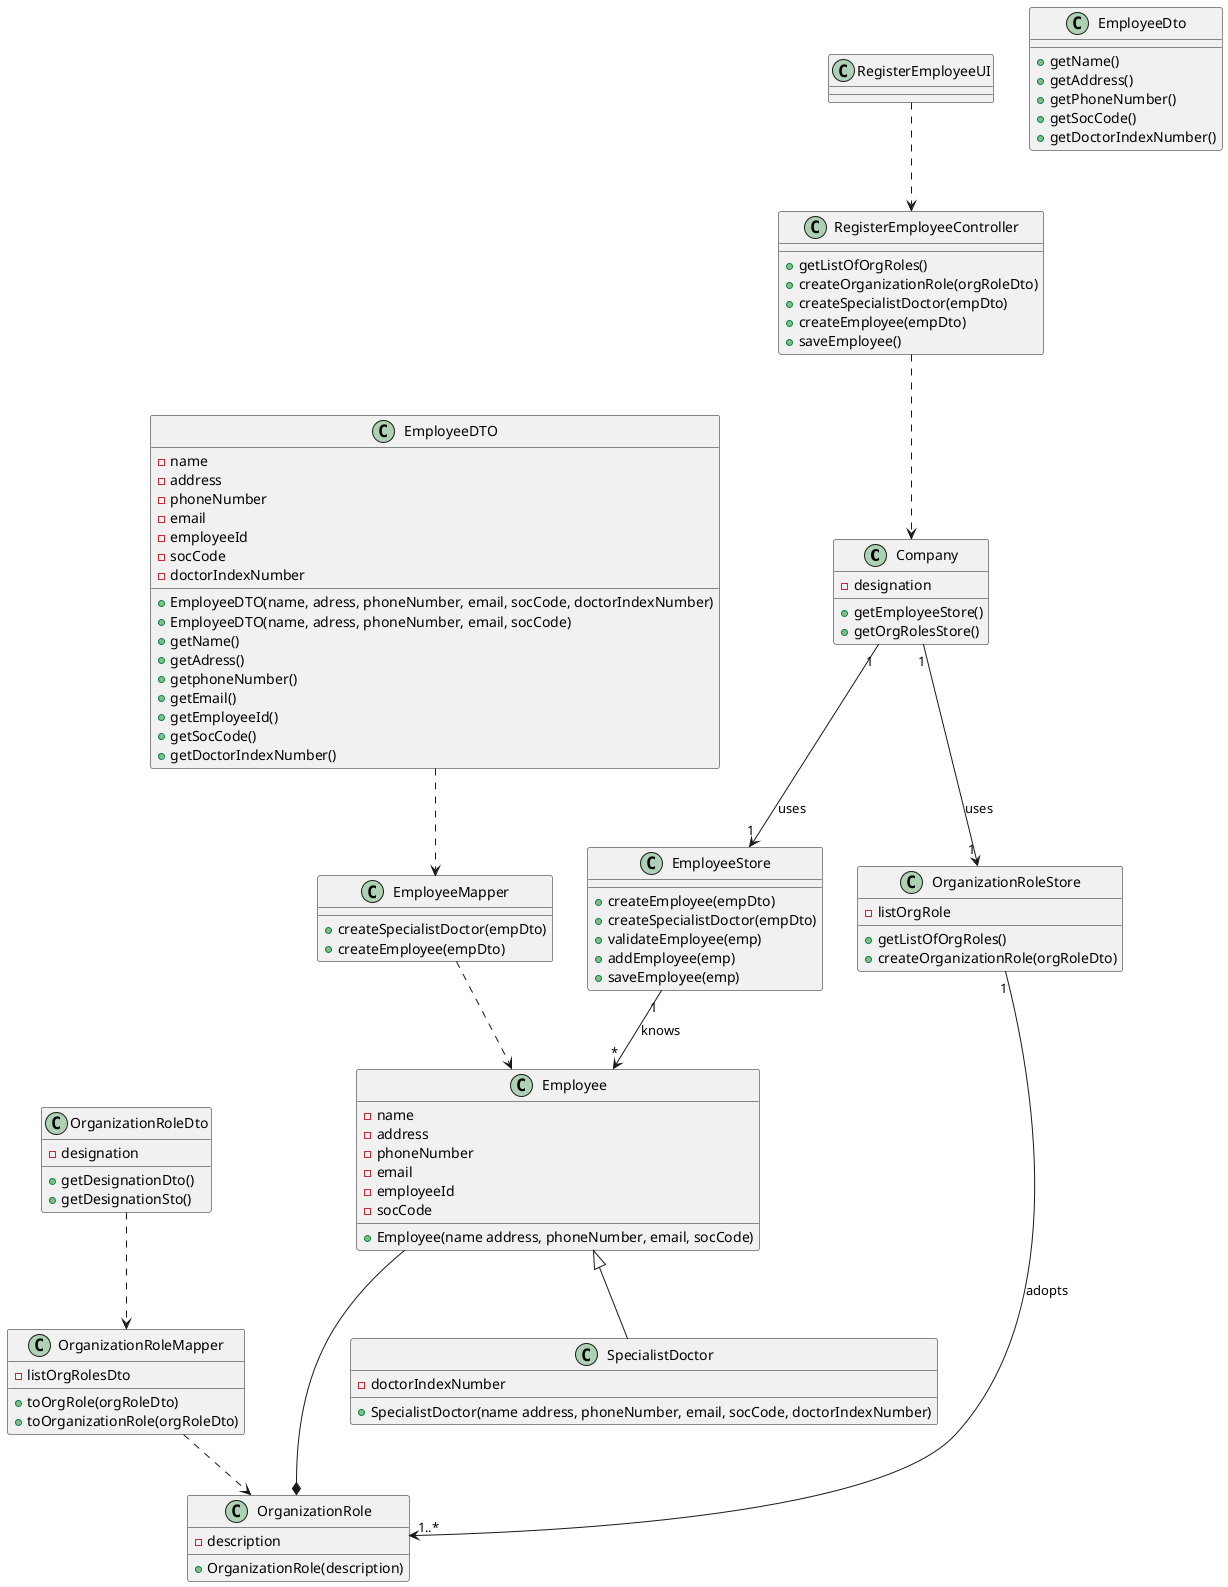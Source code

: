 @startuml
'https://plantuml.com/class-diagram

class Company
class Employee
class EmployeeStore
class RegisterEmployeeUI
class RegisterEmployeeController
class OrganizationRole
class SpecialistDoctor
class OrganizationRoleMapper
class EmployeeDTO
class EmployeeMapper
class OrganizationRoleStore
class EmployeeDTO
class EmployeeMapper


class Company{
-designation
+getEmployeeStore()
+getOrgRolesStore()

}

class Employee{
-name
-address
-phoneNumber
-email
-employeeId
-socCode
+Employee(name address, phoneNumber, email, socCode)

}
class SpecialistDoctor{
-doctorIndexNumber
+SpecialistDoctor(name address, phoneNumber, email, socCode, doctorIndexNumber)

}

class OrganizationRole{
-description
+OrganizationRole(description)
}



class EmployeeStore{
+createEmployee(empDto)
+createSpecialistDoctor(empDto)
+validateEmployee(emp)
+addEmployee(emp)
+saveEmployee(emp)
}

class RegisterEmployeeController{
+getListOfOrgRoles()
+createOrganizationRole(orgRoleDto)
+createSpecialistDoctor(empDto)
+createEmployee(empDto)
+saveEmployee()

}
class EmployeeDTO{
-name
-address
-phoneNumber
-email
-employeeId
-socCode
-doctorIndexNumber
+EmployeeDTO(name, adress, phoneNumber, email, socCode, doctorIndexNumber)
+EmployeeDTO(name, adress, phoneNumber, email, socCode)
+getName()
+getAdress()
+getphoneNumber()
+getEmail()
+getEmployeeId()
+getSocCode()
+getDoctorIndexNumber()
}

class EmployeeMapper{
+createSpecialistDoctor(empDto)
+createEmployee(empDto)
}


class EmployeeDto{
+getName()
+getAddress()
+getPhoneNumber()
+getSocCode()
+getDoctorIndexNumber()
}

class OrganizationRoleMapper{
+toOrgRole(orgRoleDto)

}

class OrganizationRoleDto{
-designation
+getDesignationDto()
}
class OrganizationRoleDto{
+getDesignationSto()

}

class OrganizationRoleMapper{
-listOrgRolesDto
+toOrganizationRole(orgRoleDto)
}

class OrganizationRoleStore{
-listOrgRole
+getListOfOrgRoles()
+createOrganizationRole(orgRoleDto)
}
EmployeeMapper..>Employee
EmployeeDTO..>EmployeeMapper
Company "1"-->"1" EmployeeStore : uses
Employee<|--SpecialistDoctor
RegisterEmployeeController ..>Company
Employee --* OrganizationRole
RegisterEmployeeUI ..> RegisterEmployeeController
EmployeeStore "1"-->"*" Employee  : knows
Company "1"-->"1" OrganizationRoleStore : uses
OrganizationRoleStore "1"---->"1..*" OrganizationRole : adopts
OrganizationRoleMapper..>OrganizationRole
OrganizationRoleDto..>OrganizationRoleMapper
@enduml
